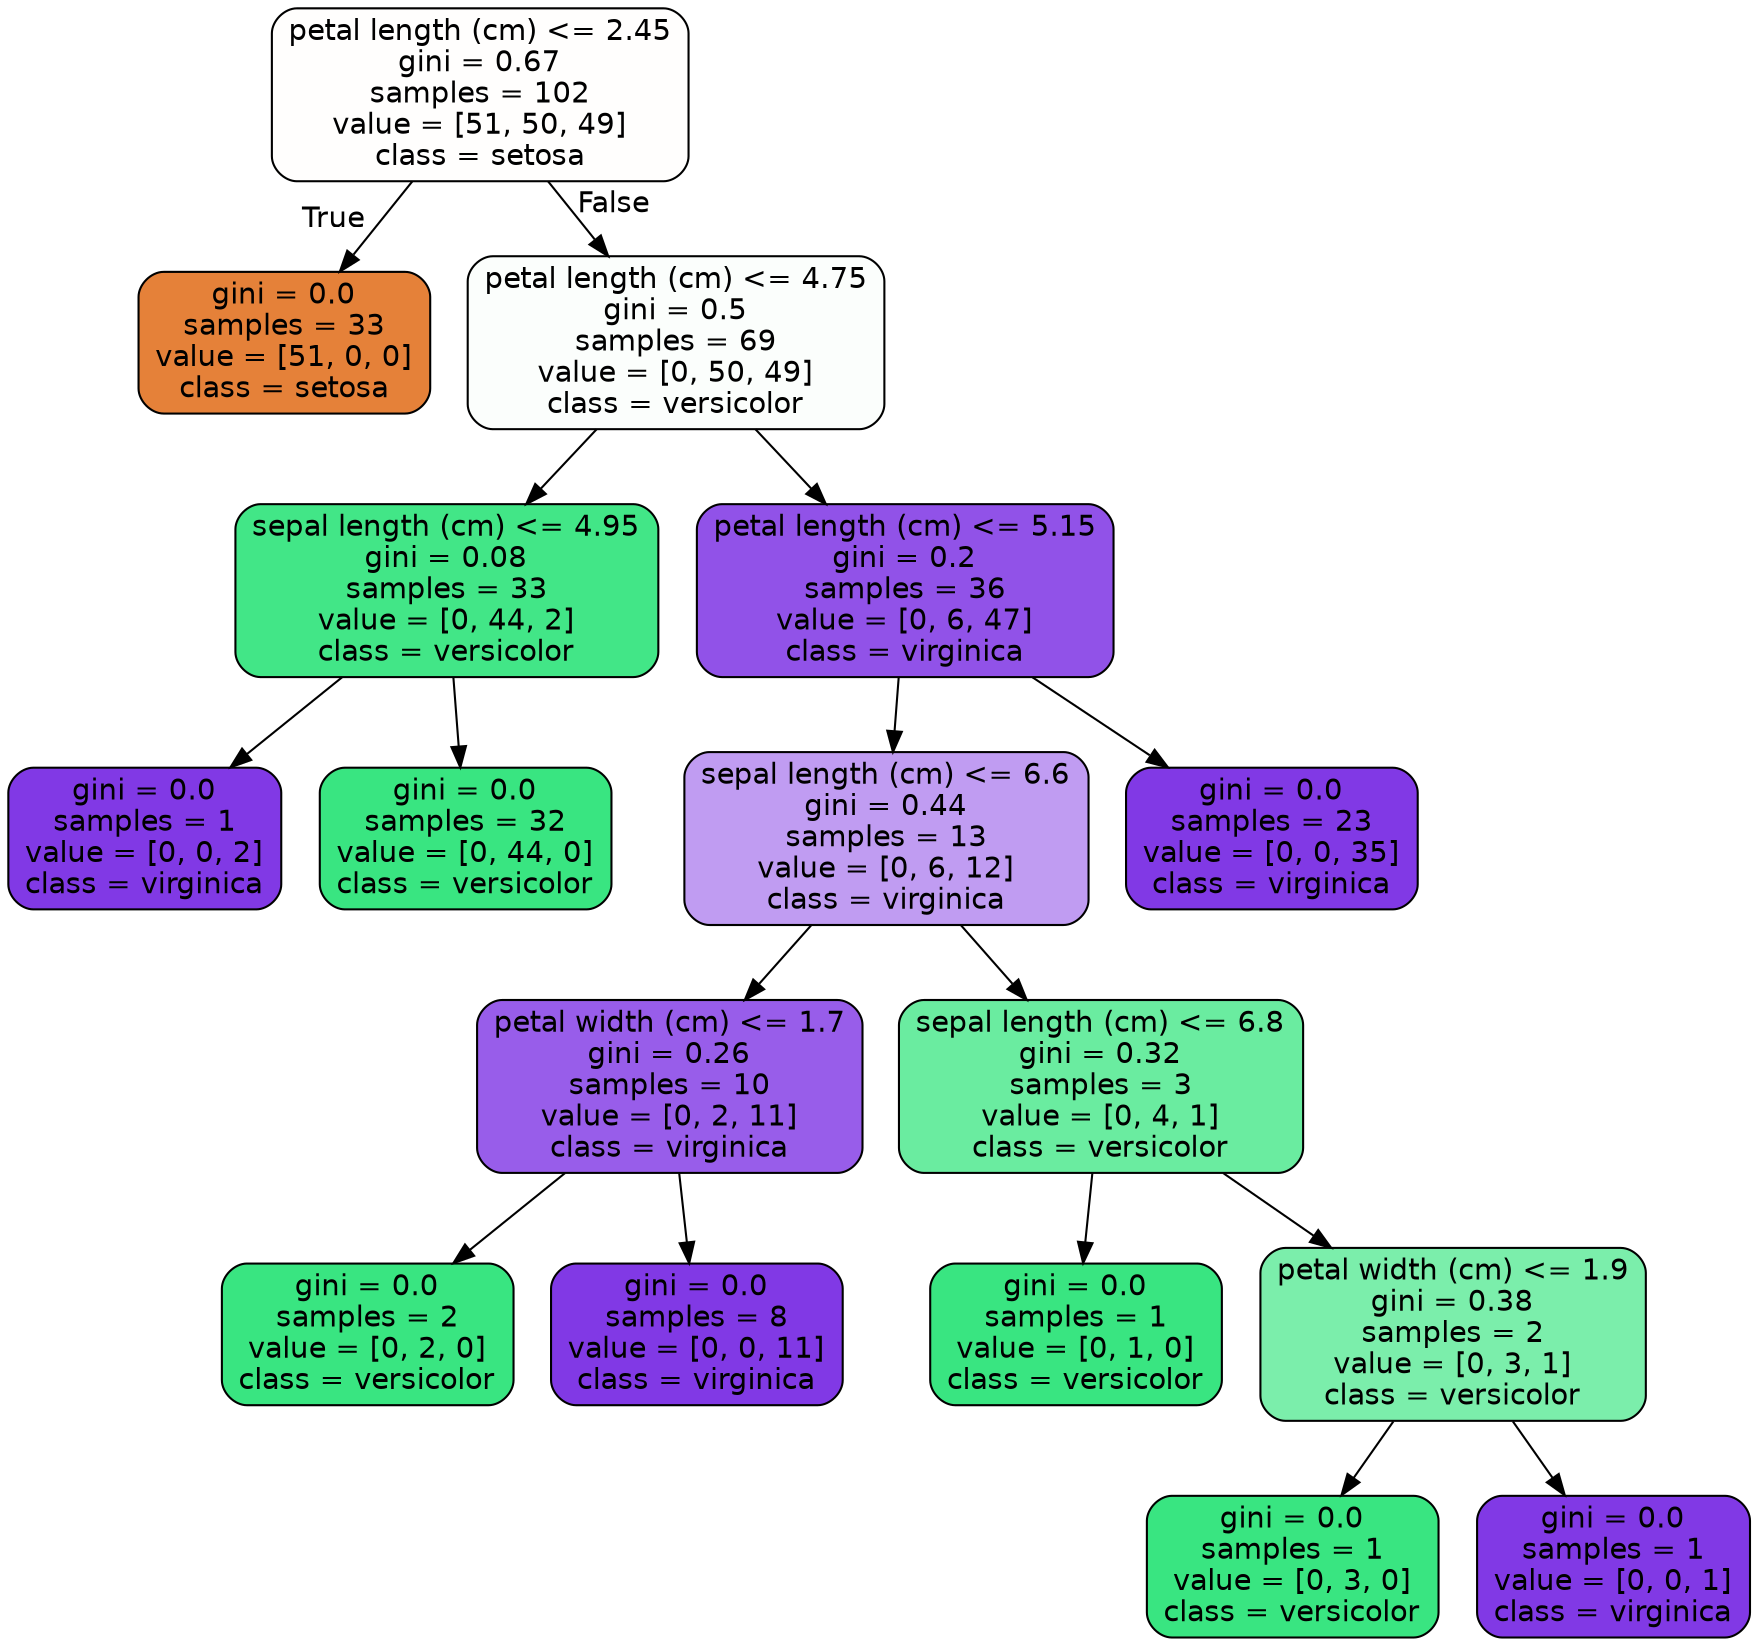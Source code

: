 digraph Tree {
node [shape=box, style="filled, rounded", color="black", fontname=helvetica] ;
edge [fontname=helvetica] ;
0 [label="petal length (cm) <= 2.45\ngini = 0.67\nsamples = 102\nvalue = [51, 50, 49]\nclass = setosa", fillcolor="#fffefd"] ;
1 [label="gini = 0.0\nsamples = 33\nvalue = [51, 0, 0]\nclass = setosa", fillcolor="#e58139"] ;
0 -> 1 [labeldistance=2.5, labelangle=45, headlabel="True"] ;
2 [label="petal length (cm) <= 4.75\ngini = 0.5\nsamples = 69\nvalue = [0, 50, 49]\nclass = versicolor", fillcolor="#fbfefc"] ;
0 -> 2 [labeldistance=2.5, labelangle=-45, headlabel="False"] ;
3 [label="sepal length (cm) <= 4.95\ngini = 0.08\nsamples = 33\nvalue = [0, 44, 2]\nclass = versicolor", fillcolor="#42e687"] ;
2 -> 3 ;
4 [label="gini = 0.0\nsamples = 1\nvalue = [0, 0, 2]\nclass = virginica", fillcolor="#8139e5"] ;
3 -> 4 ;
5 [label="gini = 0.0\nsamples = 32\nvalue = [0, 44, 0]\nclass = versicolor", fillcolor="#39e581"] ;
3 -> 5 ;
6 [label="petal length (cm) <= 5.15\ngini = 0.2\nsamples = 36\nvalue = [0, 6, 47]\nclass = virginica", fillcolor="#9152e8"] ;
2 -> 6 ;
7 [label="sepal length (cm) <= 6.6\ngini = 0.44\nsamples = 13\nvalue = [0, 6, 12]\nclass = virginica", fillcolor="#c09cf2"] ;
6 -> 7 ;
8 [label="petal width (cm) <= 1.7\ngini = 0.26\nsamples = 10\nvalue = [0, 2, 11]\nclass = virginica", fillcolor="#985dea"] ;
7 -> 8 ;
9 [label="gini = 0.0\nsamples = 2\nvalue = [0, 2, 0]\nclass = versicolor", fillcolor="#39e581"] ;
8 -> 9 ;
10 [label="gini = 0.0\nsamples = 8\nvalue = [0, 0, 11]\nclass = virginica", fillcolor="#8139e5"] ;
8 -> 10 ;
11 [label="sepal length (cm) <= 6.8\ngini = 0.32\nsamples = 3\nvalue = [0, 4, 1]\nclass = versicolor", fillcolor="#6aeca0"] ;
7 -> 11 ;
12 [label="gini = 0.0\nsamples = 1\nvalue = [0, 1, 0]\nclass = versicolor", fillcolor="#39e581"] ;
11 -> 12 ;
13 [label="petal width (cm) <= 1.9\ngini = 0.38\nsamples = 2\nvalue = [0, 3, 1]\nclass = versicolor", fillcolor="#7beeab"] ;
11 -> 13 ;
14 [label="gini = 0.0\nsamples = 1\nvalue = [0, 3, 0]\nclass = versicolor", fillcolor="#39e581"] ;
13 -> 14 ;
15 [label="gini = 0.0\nsamples = 1\nvalue = [0, 0, 1]\nclass = virginica", fillcolor="#8139e5"] ;
13 -> 15 ;
16 [label="gini = 0.0\nsamples = 23\nvalue = [0, 0, 35]\nclass = virginica", fillcolor="#8139e5"] ;
6 -> 16 ;
}